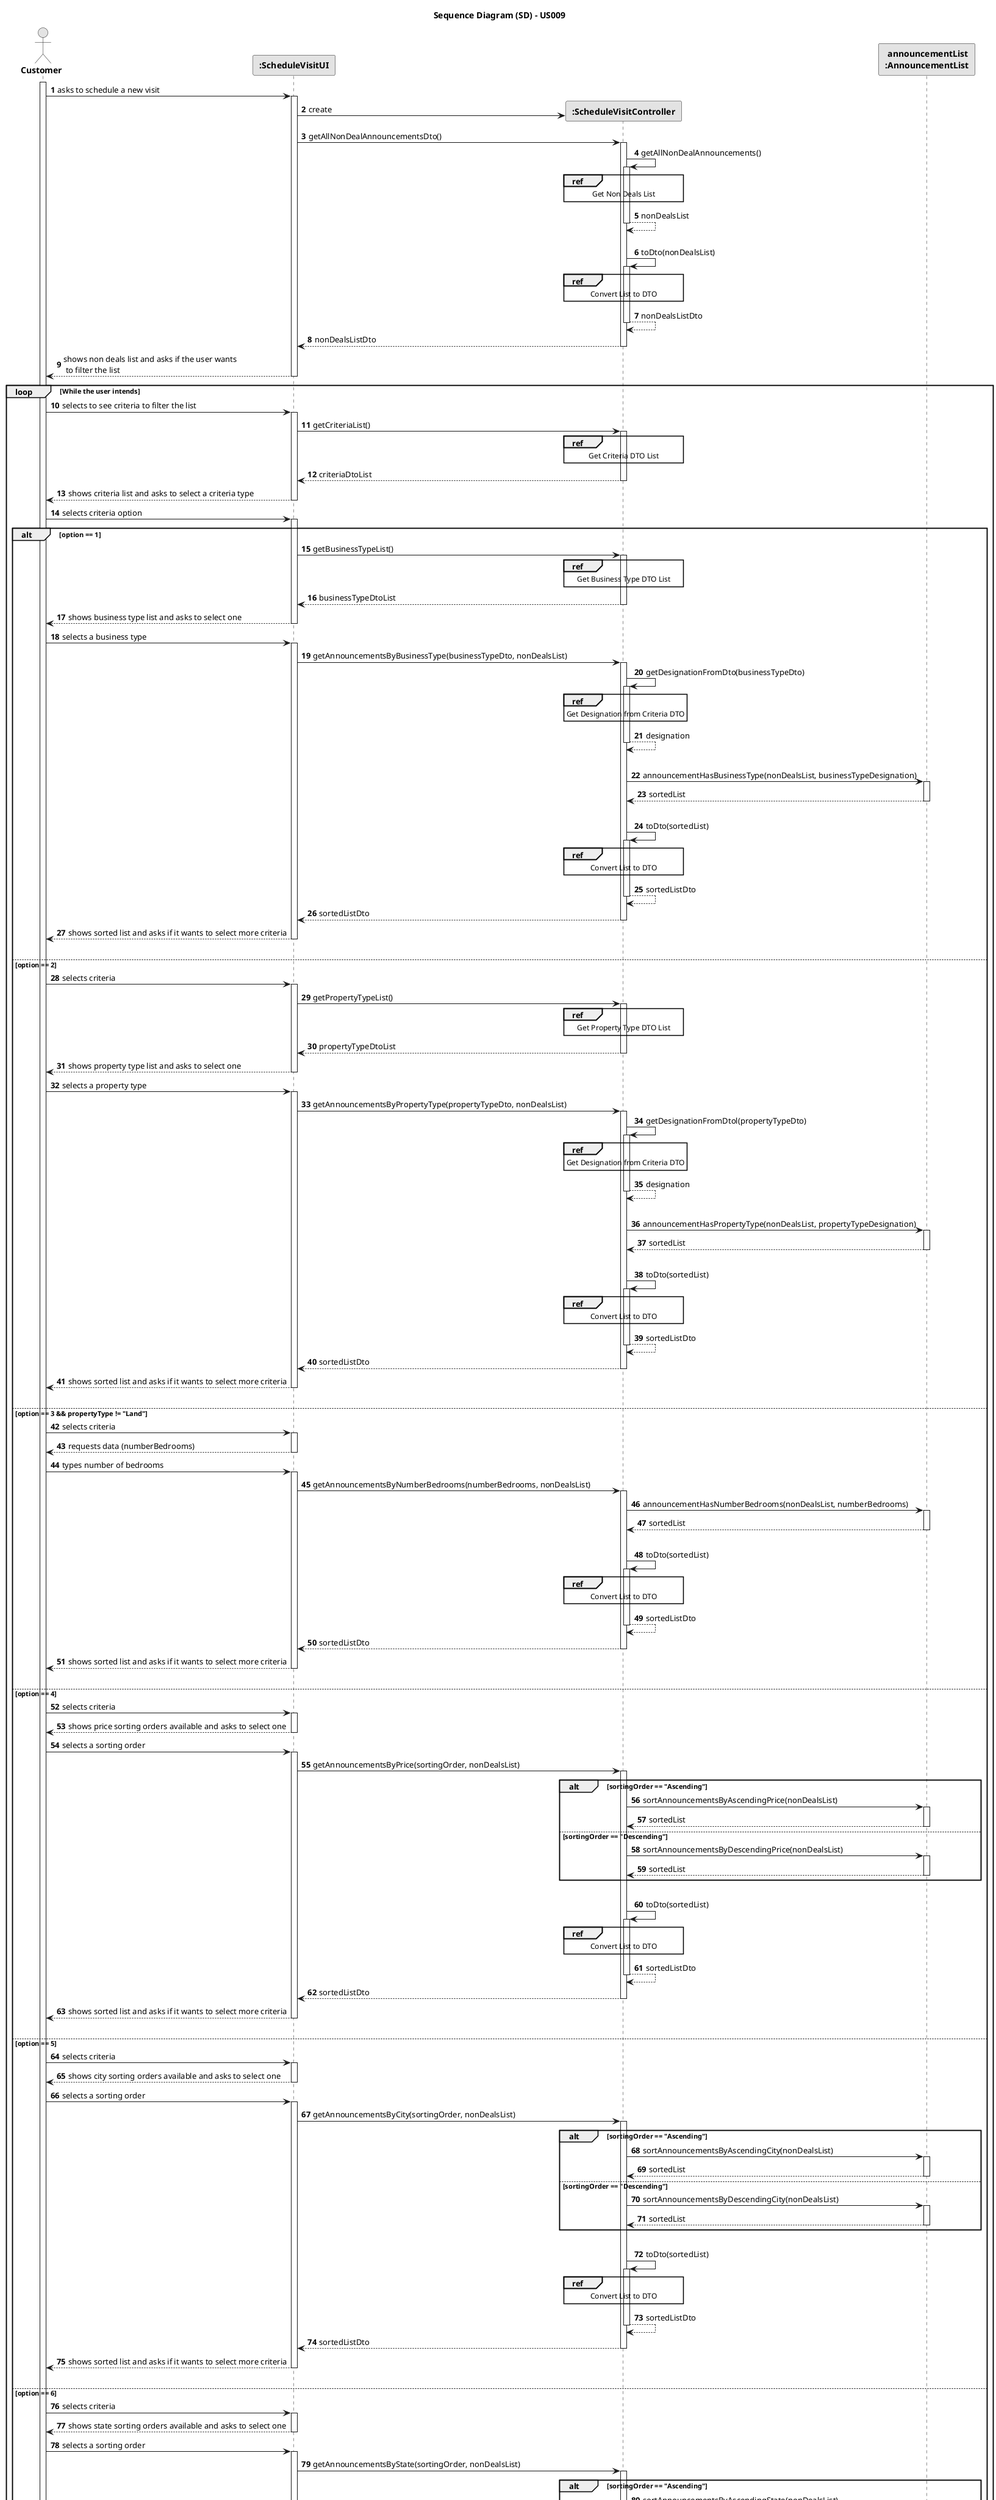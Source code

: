 @startuml
skinparam monochrome true
skinparam packageStyle rectangle
skinparam shadowing false

title Sequence Diagram (SD) - US009

autonumber

actor "<b> Customer </b>" as CTM
participant "<b> :ScheduleVisitUI </b>" as UI
participant "<b> :ScheduleVisitController </b>" as CTRL
participant "<b> announcementList</b>\n<b> :AnnouncementList </b>" as LISTCLASS

activate CTM

    CTM -> UI : asks to schedule a new visit
        activate UI

    UI -> CTRL** : create

    UI -> CTRL : getAllNonDealAnnouncementsDto()
        activate CTRL

    CTRL -> CTRL : getAllNonDealAnnouncements()
    activate CTRL
            ref over CTRL
                Get Non Deals List
            end ref
        CTRL --> CTRL : nonDealsList
    deactivate CTRL
|||
    CTRL -> CTRL : toDto(nonDealsList)
    activate CTRL
            ref over CTRL
                Convert List to DTO
            end ref
        CTRL --> CTRL : nonDealsListDto
    deactivate CTRL

        CTRL --> UI : nonDealsListDto
    deactivate CTRL

        UI --> CTM : shows non deals list and asks if the user wants\n to filter the list
    deactivate UI

    loop While the user intends

    CTM -> UI : selects to see criteria to filter the list
    activate UI

    UI -> CTRL : getCriteriaList()
    activate CTRL

    ref over CTRL
        Get Criteria DTO List
    end ref

    CTRL --> UI : criteriaDtoList
    deactivate CTRL

    UI --> CTM : shows criteria list and asks to select a criteria type

    deactivate UI

            CTM -> UI : selects criteria option
            activate UI

            alt option == 1

                UI -> CTRL : getBusinessTypeList()
                activate CTRL

                ref over CTRL
                Get Business Type DTO List
                end ref

                CTRL --> UI : businessTypeDtoList
                deactivate CTRL

                UI --> CTM : shows business type list and asks to select one
                deactivate UI

                CTM -> UI : selects a business type
                activate UI

                UI -> CTRL : getAnnouncementsByBusinessType(businessTypeDto, nonDealsList)
                activate CTRL

                CTRL -> CTRL : getDesignationFromDto(businessTypeDto)
                activate CTRL

                ref over CTRL
                Get Designation from Criteria DTO
                end ref
                CTRL --> CTRL : designation
                deactivate CTRL
|||
                CTRL -> LISTCLASS : announcementHasBusinessType(nonDealsList, businessTypeDesignation)
                activate LISTCLASS

                LISTCLASS --> CTRL : sortedList
|||
                deactivate LISTCLASS

                CTRL -> CTRL : toDto(sortedList)
                    activate CTRL
                            ref over CTRL
                                Convert List to DTO
                            end ref
                        CTRL --> CTRL : sortedListDto
                    deactivate CTRL

                        CTRL --> UI : sortedListDto
                    deactivate CTRL

                        UI --> CTM : shows sorted list and asks if it wants to select more criteria
                    deactivate UI
|||
            else option == 2
            
                CTM -> UI : selects criteria
                activate UI

                UI -> CTRL : getPropertyTypeList()
                activate CTRL

                ref over CTRL
                Get Property Type DTO List
                end ref

                CTRL --> UI : propertyTypeDtoList
                deactivate CTRL

                UI --> CTM : shows property type list and asks to select one
                deactivate UI

                CTM -> UI : selects a property type
                activate UI

                UI -> CTRL : getAnnouncementsByPropertyType(propertyTypeDto, nonDealsList)
                activate CTRL

                CTRL -> CTRL : getDesignationFromDtol(propertyTypeDto)
                activate CTRL

                ref over CTRL
                Get Designation from Criteria DTO
                end ref
                CTRL --> CTRL : designation
                deactivate CTRL
|||
                CTRL -> LISTCLASS : announcementHasPropertyType(nonDealsList, propertyTypeDesignation)
                activate LISTCLASS

                    LISTCLASS --> CTRL : sortedList
|||
                deactivate LISTCLASS
                
                CTRL -> CTRL : toDto(sortedList)
                    activate CTRL
                            ref over CTRL
                                Convert List to DTO
                            end ref
                        CTRL --> CTRL : sortedListDto
                    deactivate CTRL

                        CTRL --> UI : sortedListDto
                    deactivate CTRL

                        UI --> CTM : shows sorted list and asks if it wants to select more criteria
                    deactivate UI
|||
            else option == 3 && propertyType != "Land"

                CTM -> UI : selects criteria
                activate UI

                UI --> CTM : requests data (numberBedrooms)
                deactivate UI

                CTM -> UI : types number of bedrooms
                activate UI

                UI -> CTRL : getAnnouncementsByNumberBedrooms(numberBedrooms, nonDealsList)
                activate CTRL

                CTRL -> LISTCLASS : announcementHasNumberBedrooms(nonDealsList, numberBedrooms)
                activate LISTCLASS

                    LISTCLASS --> CTRL : sortedList
|||
                deactivate LISTCLASS

                CTRL -> CTRL : toDto(sortedList)
                    activate CTRL
                            ref over CTRL
                                Convert List to DTO
                            end ref
                        CTRL --> CTRL : sortedListDto
                    deactivate CTRL

                        CTRL --> UI : sortedListDto
                    deactivate CTRL

                        UI --> CTM : shows sorted list and asks if it wants to select more criteria
                    deactivate UI
                deactivate CTRL
|||
            else option == 4

                CTM -> UI : selects criteria
                activate UI

                UI --> CTM : shows price sorting orders available and asks to select one
                deactivate UI


                CTM -> UI : selects a sorting order
                activate UI

                UI -> CTRL : getAnnouncementsByPrice(sortingOrder, nonDealsList)
                activate CTRL

                alt sortingOrder == "Ascending"
                CTRL -> LISTCLASS : sortAnnouncementsByAscendingPrice(nonDealsList)
                activate LISTCLASS

                    LISTCLASS --> CTRL : sortedList
                deactivate LISTCLASS

                else sortingOrder == "Descending"
                CTRL -> LISTCLASS : sortAnnouncementsByDescendingPrice(nonDealsList)
                activate LISTCLASS

                LISTCLASS --> CTRL : sortedList
                deactivate LISTCLASS

                end alt
|||
               CTRL -> CTRL : toDto(sortedList)
                    activate CTRL
                            ref over CTRL
                                Convert List to DTO
                            end ref
                        CTRL --> CTRL : sortedListDto
                    deactivate CTRL

                        CTRL --> UI : sortedListDto
                    deactivate CTRL

                        UI --> CTM : shows sorted list and asks if it wants to select more criteria
                    deactivate UI
|||
            else option == 5

                CTM -> UI : selects criteria
                activate UI
            
                UI --> CTM : shows city sorting orders available and asks to select one
                deactivate UI


                CTM -> UI : selects a sorting order
                activate UI

                UI -> CTRL : getAnnouncementsByCity(sortingOrder, nonDealsList)
                activate CTRL

                alt sortingOrder == "Ascending"
                CTRL -> LISTCLASS : sortAnnouncementsByAscendingCity(nonDealsList)
                activate LISTCLASS

                LISTCLASS --> CTRL : sortedList
                deactivate LISTCLASS

                else sortingOrder == "Descending"

                CTRL -> LISTCLASS : sortAnnouncementsByDescendingCity(nonDealsList)
                activate LISTCLASS

                LISTCLASS --> CTRL : sortedList
                deactivate LISTCLASS

                end alt
|||
                CTRL -> CTRL : toDto(sortedList)
                activate CTRL
                        ref over CTRL
                            Convert List to DTO
                        end ref
                    CTRL --> CTRL : sortedListDto
                deactivate CTRL

                    CTRL --> UI : sortedListDto
                deactivate CTRL

                    UI --> CTM : shows sorted list and asks if it wants to select more criteria
                deactivate UI
|||
            else option == 6

                CTM -> UI : selects criteria
                activate UI

                UI --> CTM : shows state sorting orders available and asks to select one
                deactivate UI


                CTM -> UI : selects a sorting order
                activate UI

                UI -> CTRL : getAnnouncementsByState(sortingOrder, nonDealsList)
                activate CTRL

                alt sortingOrder == "Ascending"
                CTRL -> LISTCLASS : sortAnnouncementsByAscendingState(nonDealsList)
                activate LISTCLASS

                LISTCLASS --> CTRL : sortedList
                deactivate LISTCLASS

                else sortingOrder == "Descending"

                CTRL -> LISTCLASS : sortAnnouncementsByDescendingState(nonDealsList)
                activate LISTCLASS

                LISTCLASS --> CTRL : sortedList
                deactivate LISTCLASS

                end alt
|||
                deactivate LISTCLASS

                    CTRL -> CTRL : toDto(sortedList)
                    activate CTRL
                            ref over CTRL
                                Convert List to DTO
                            end ref
                        CTRL --> CTRL : sortedListDto
                    deactivate CTRL

                        CTRL --> UI : sortedListDto
                    deactivate CTRL

                        UI --> CTM : shows sorted list
                    deactivate UI
|||
            deactivate CTRL

            deactivate UI

            end alt

        end loop

    CTM -> UI : selects an announcement
        activate UI

    UI -> CTRL : toModel(announcementDto)
    activate CTRL
        ref over CTRL
            Convert Announcement DTO
             to Model
        end ref

        CTRL --> UI : announcement
    deactivate CTRL

    UI --> CTM : requests data (visitDay, visitMonth, visitYear, startHour,\n endHour)
        deactivate UI

    loop While the user intends
    CTM -> UI : types requested data
        activate UI

    UI --> CTM : shows all data and asks to submit
    deactivate UI

    CTM -> UI : submits data
    activate UI

        UI -> CTRL : scheduleVisit(announcement, visitDay, visitMonth, visitYear, startHour, endHour)

        activate CTRL

        ref over CTRL
            Schedule Visit
        end ref
|||
    end loop

    CTRL --> UI : confirmation
    deactivate CTRL

    UI --> CTM : displays operation success
        deactivate UI

@enduml
